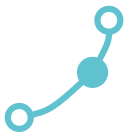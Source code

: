digraph G {
	graph [Damping=0.2,
		K=0.2,
		bb="0,0,54,58",
		bgcolor=transparent,
		color=none,
		dir=none,
		dpi=300,
		layout=fdp,
		maxiter=10000,
		nodesep=0.02,
		outputorder=edgesfirst,
		overlap=compress,
		penwidth=0,
		rankdir=LR,
		ranksep=0.02,
		sep=1,
		splines=curved
	];
	node [label="\N"];
	edge [dir=none,
		headlabel="",
		label="",
		taillabel=""
	];
	"U1.vle_phenomena_node"	[color="#60c1cf",
		fillcolor="#60c1cf",
		gradientangle=0,
		height=0.19444,
		label="",
		margin=0,
		orientation=0.0,
		peripheries=1,
		pin=true,
		pos="40.413,27.268",
		shape=circle,
		style=filled,
		width=0.19444];
	"U1.T"	[color="#60c1cf",
		fillcolor=none,
		gradientangle=0,
		height=0.15278,
		label="",
		margin=0,
		orientation=0.0,
		penwidth=3,
		peripheries=1,
		pin=true,
		pos="48.259,52.268",
		shape=circle,
		style=filled,
		width=0.15278];
	"U1.vle_phenomena_node":c -> "U1.T":c	[arrowhead=none,
		arrowtail=none,
		color="#60c1cf",
		len=0.5,
		name="U1.vle_phenomena_node_U1.T",
		penwidth=3,
		pos="43.893,33.659 47.401,40.226 48.35,42.762 48.442,46.691",
		style=solid];
	"U1.K"	[color="#60c1cf",
		fillcolor=none,
		gradientangle=0,
		height=0.15278,
		label="",
		margin=0,
		orientation=0.0,
		penwidth=3,
		peripheries=1,
		pin=true,
		pos="5.2498,5.621",
		shape=circle,
		style=filled,
		width=0.15278];
	"U1.vle_phenomena_node":c -> "U1.K":c	[arrowhead=none,
		arrowtail=none,
		color="#60c1cf",
		len=0.5,
		name="U1.vle_phenomena_node_U1.K",
		penwidth=3,
		pos="35.24,22.494 22.463,10.754 19.561,8.7396 10.812,6.7712",
		style=solid];
}
